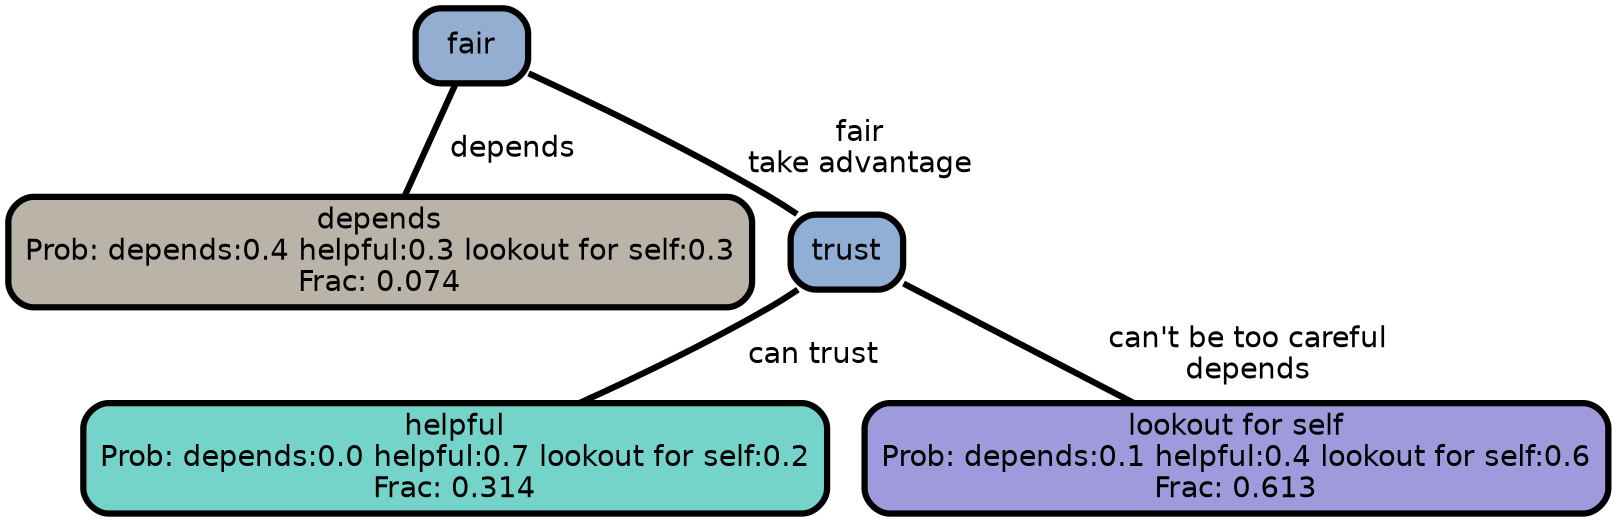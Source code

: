 graph Tree {
node [shape=box, style="filled, rounded",color="black",penwidth="3",fontcolor="black",                 fontname=helvetica] ;
graph [ranksep="0 equally", splines=straight,                 bgcolor=transparent, dpi=200] ;
edge [fontname=helvetica, color=black] ;
0 [label="depends
Prob: depends:0.4 helpful:0.3 lookout for self:0.3
Frac: 0.074", fillcolor="#b9b3a8"] ;
1 [label="fair", fillcolor="#94aed2"] ;
2 [label="helpful
Prob: depends:0.0 helpful:0.7 lookout for self:0.2
Frac: 0.314", fillcolor="#75d4ca"] ;
3 [label="trust", fillcolor="#91aed5"] ;
4 [label="lookout for self
Prob: depends:0.1 helpful:0.4 lookout for self:0.6
Frac: 0.613", fillcolor="#9f9adb"] ;
1 -- 0 [label=" depends",penwidth=3] ;
1 -- 3 [label=" fair\n take advantage",penwidth=3] ;
3 -- 2 [label=" can trust",penwidth=3] ;
3 -- 4 [label=" can't be too careful\n depends",penwidth=3] ;
{rank = same;}}